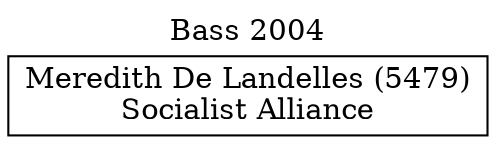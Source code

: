 // House preference flow
digraph "Meredith De Landelles (5479)_Bass_2004" {
	graph [label="Bass 2004" labelloc=t mclimit=10]
	node [shape=box]
	"Meredith De Landelles (5479)" [label="Meredith De Landelles (5479)
Socialist Alliance"]
}

